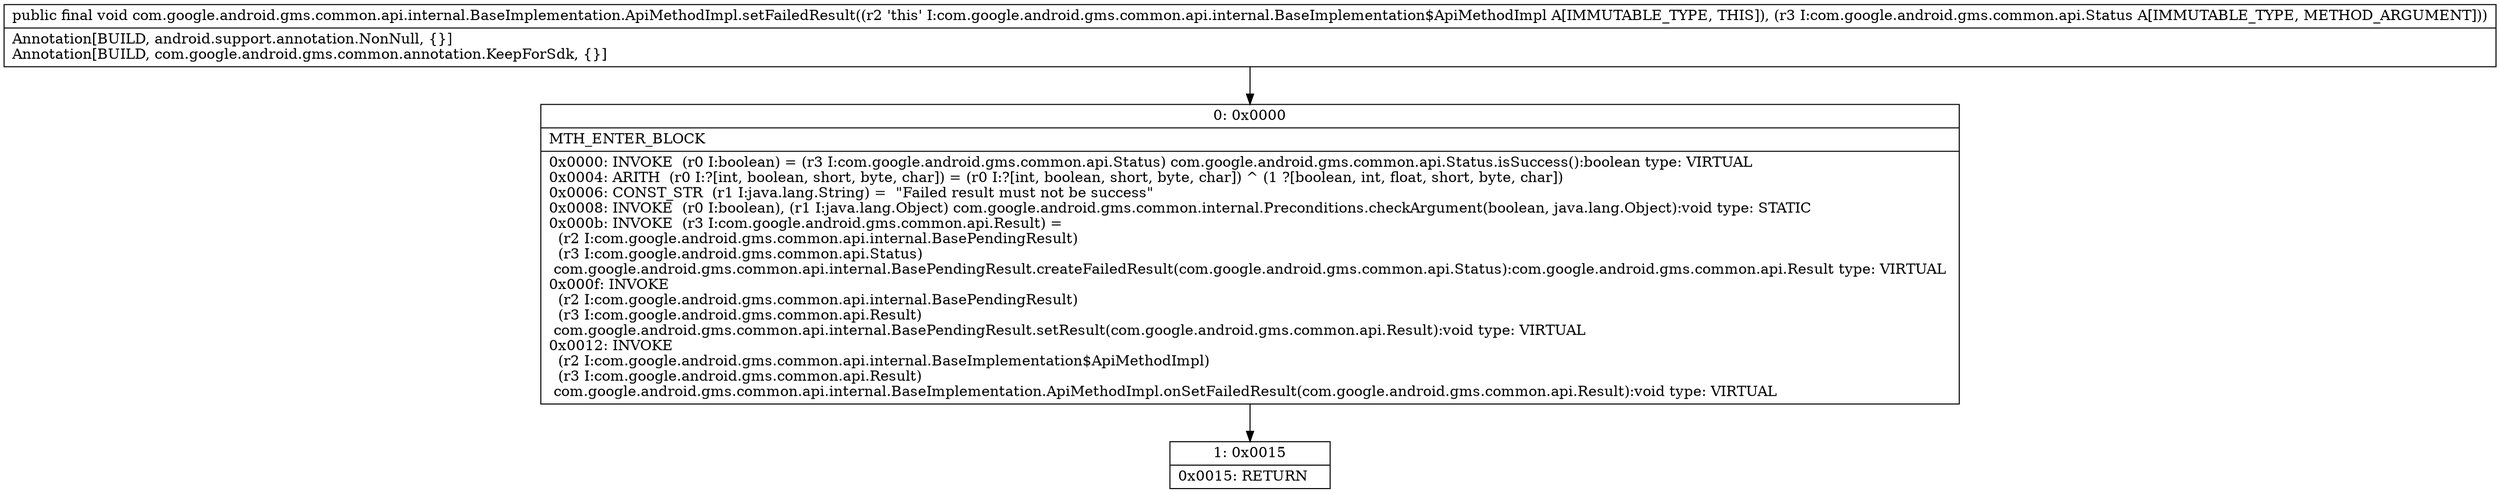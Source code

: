 digraph "CFG forcom.google.android.gms.common.api.internal.BaseImplementation.ApiMethodImpl.setFailedResult(Lcom\/google\/android\/gms\/common\/api\/Status;)V" {
Node_0 [shape=record,label="{0\:\ 0x0000|MTH_ENTER_BLOCK\l|0x0000: INVOKE  (r0 I:boolean) = (r3 I:com.google.android.gms.common.api.Status) com.google.android.gms.common.api.Status.isSuccess():boolean type: VIRTUAL \l0x0004: ARITH  (r0 I:?[int, boolean, short, byte, char]) = (r0 I:?[int, boolean, short, byte, char]) ^ (1 ?[boolean, int, float, short, byte, char]) \l0x0006: CONST_STR  (r1 I:java.lang.String) =  \"Failed result must not be success\" \l0x0008: INVOKE  (r0 I:boolean), (r1 I:java.lang.Object) com.google.android.gms.common.internal.Preconditions.checkArgument(boolean, java.lang.Object):void type: STATIC \l0x000b: INVOKE  (r3 I:com.google.android.gms.common.api.Result) = \l  (r2 I:com.google.android.gms.common.api.internal.BasePendingResult)\l  (r3 I:com.google.android.gms.common.api.Status)\l com.google.android.gms.common.api.internal.BasePendingResult.createFailedResult(com.google.android.gms.common.api.Status):com.google.android.gms.common.api.Result type: VIRTUAL \l0x000f: INVOKE  \l  (r2 I:com.google.android.gms.common.api.internal.BasePendingResult)\l  (r3 I:com.google.android.gms.common.api.Result)\l com.google.android.gms.common.api.internal.BasePendingResult.setResult(com.google.android.gms.common.api.Result):void type: VIRTUAL \l0x0012: INVOKE  \l  (r2 I:com.google.android.gms.common.api.internal.BaseImplementation$ApiMethodImpl)\l  (r3 I:com.google.android.gms.common.api.Result)\l com.google.android.gms.common.api.internal.BaseImplementation.ApiMethodImpl.onSetFailedResult(com.google.android.gms.common.api.Result):void type: VIRTUAL \l}"];
Node_1 [shape=record,label="{1\:\ 0x0015|0x0015: RETURN   \l}"];
MethodNode[shape=record,label="{public final void com.google.android.gms.common.api.internal.BaseImplementation.ApiMethodImpl.setFailedResult((r2 'this' I:com.google.android.gms.common.api.internal.BaseImplementation$ApiMethodImpl A[IMMUTABLE_TYPE, THIS]), (r3 I:com.google.android.gms.common.api.Status A[IMMUTABLE_TYPE, METHOD_ARGUMENT]))  | Annotation[BUILD, android.support.annotation.NonNull, \{\}]\lAnnotation[BUILD, com.google.android.gms.common.annotation.KeepForSdk, \{\}]\l}"];
MethodNode -> Node_0;
Node_0 -> Node_1;
}

